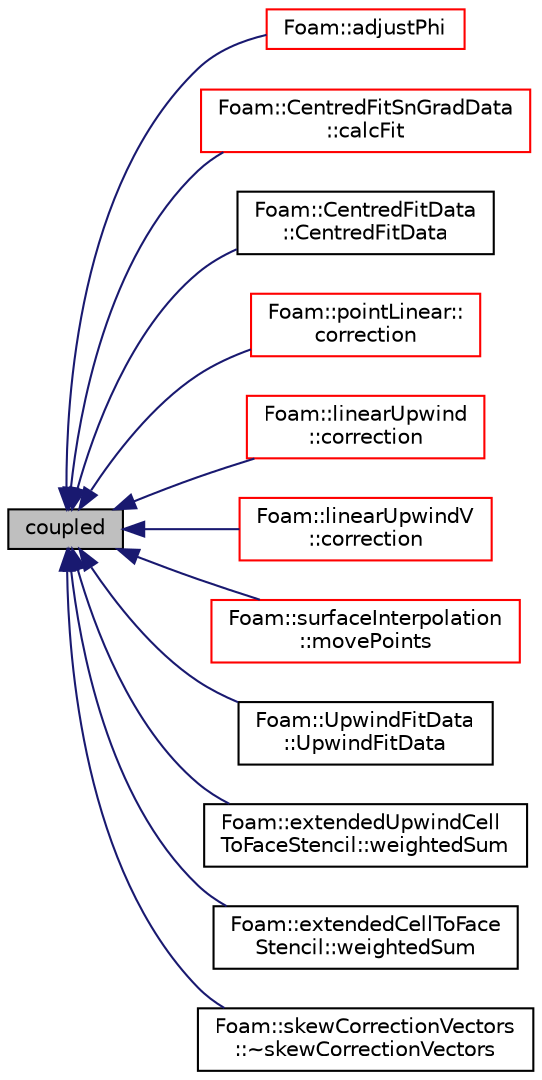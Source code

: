 digraph "coupled"
{
  bgcolor="transparent";
  edge [fontname="Helvetica",fontsize="10",labelfontname="Helvetica",labelfontsize="10"];
  node [fontname="Helvetica",fontsize="10",shape=record];
  rankdir="LR";
  Node3449 [label="coupled",height=0.2,width=0.4,color="black", fillcolor="grey75", style="filled", fontcolor="black"];
  Node3449 -> Node3450 [dir="back",color="midnightblue",fontsize="10",style="solid",fontname="Helvetica"];
  Node3450 [label="Foam::adjustPhi",height=0.2,width=0.4,color="red",URL="$a21851.html#a0ea353dc88166de8e48fb02639977b39",tooltip="Adjust the balance of fluxes to obey continuity. "];
  Node3449 -> Node3452 [dir="back",color="midnightblue",fontsize="10",style="solid",fontname="Helvetica"];
  Node3452 [label="Foam::CentredFitSnGradData\l::calcFit",height=0.2,width=0.4,color="red",URL="$a23405.html#a84a3ebdcaaaad35b99dce0ecc7413d2d",tooltip="Calculate the fit for all the faces. "];
  Node3449 -> Node3457 [dir="back",color="midnightblue",fontsize="10",style="solid",fontname="Helvetica"];
  Node3457 [label="Foam::CentredFitData\l::CentredFitData",height=0.2,width=0.4,color="black",URL="$a23973.html#a1b17e352fd95535726ddfb6e8bf0fdd5",tooltip="Construct from components. "];
  Node3449 -> Node3458 [dir="back",color="midnightblue",fontsize="10",style="solid",fontname="Helvetica"];
  Node3458 [label="Foam::pointLinear::\lcorrection",height=0.2,width=0.4,color="red",URL="$a24057.html#a683d4cb418f39972bd3c928468a84681",tooltip="Return the explicit correction to the face-interpolate. "];
  Node3449 -> Node3460 [dir="back",color="midnightblue",fontsize="10",style="solid",fontname="Helvetica"];
  Node3460 [label="Foam::linearUpwind\l::correction",height=0.2,width=0.4,color="red",URL="$a24025.html#ac26ead7414cbab39c598047884ab43b5",tooltip="Return the explicit correction to the face-interpolate. "];
  Node3449 -> Node3464 [dir="back",color="midnightblue",fontsize="10",style="solid",fontname="Helvetica"];
  Node3464 [label="Foam::linearUpwindV\l::correction",height=0.2,width=0.4,color="red",URL="$a24029.html#ac26ead7414cbab39c598047884ab43b5",tooltip="Return the explicit correction to the face-interpolate. "];
  Node3449 -> Node3466 [dir="back",color="midnightblue",fontsize="10",style="solid",fontname="Helvetica"];
  Node3466 [label="Foam::surfaceInterpolation\l::movePoints",height=0.2,width=0.4,color="red",URL="$a24105.html#a049fe0a86e2c86b4c0bb5fe02583bea4",tooltip="Do what is neccessary if the mesh has moved. "];
  Node3449 -> Node5343 [dir="back",color="midnightblue",fontsize="10",style="solid",fontname="Helvetica"];
  Node5343 [label="Foam::UpwindFitData\l::UpwindFitData",height=0.2,width=0.4,color="black",URL="$a24093.html#aec92bbdbd47e55d9bb09831be4b86a7c",tooltip="Construct from components. "];
  Node3449 -> Node5344 [dir="back",color="midnightblue",fontsize="10",style="solid",fontname="Helvetica"];
  Node5344 [label="Foam::extendedUpwindCell\lToFaceStencil::weightedSum",height=0.2,width=0.4,color="black",URL="$a23505.html#af993ec07807ca082c43daf7ba45690f0"];
  Node3449 -> Node5345 [dir="back",color="midnightblue",fontsize="10",style="solid",fontname="Helvetica"];
  Node5345 [label="Foam::extendedCellToFace\lStencil::weightedSum",height=0.2,width=0.4,color="black",URL="$a23497.html#ac728c370e1fdab24cf11da1234fae701"];
  Node3449 -> Node5340 [dir="back",color="midnightblue",fontsize="10",style="solid",fontname="Helvetica"];
  Node5340 [label="Foam::skewCorrectionVectors\l::~skewCorrectionVectors",height=0.2,width=0.4,color="black",URL="$a24089.html#a16c9b82f5dcc80a9c175094d7c5e1020",tooltip="Destructor. "];
}
